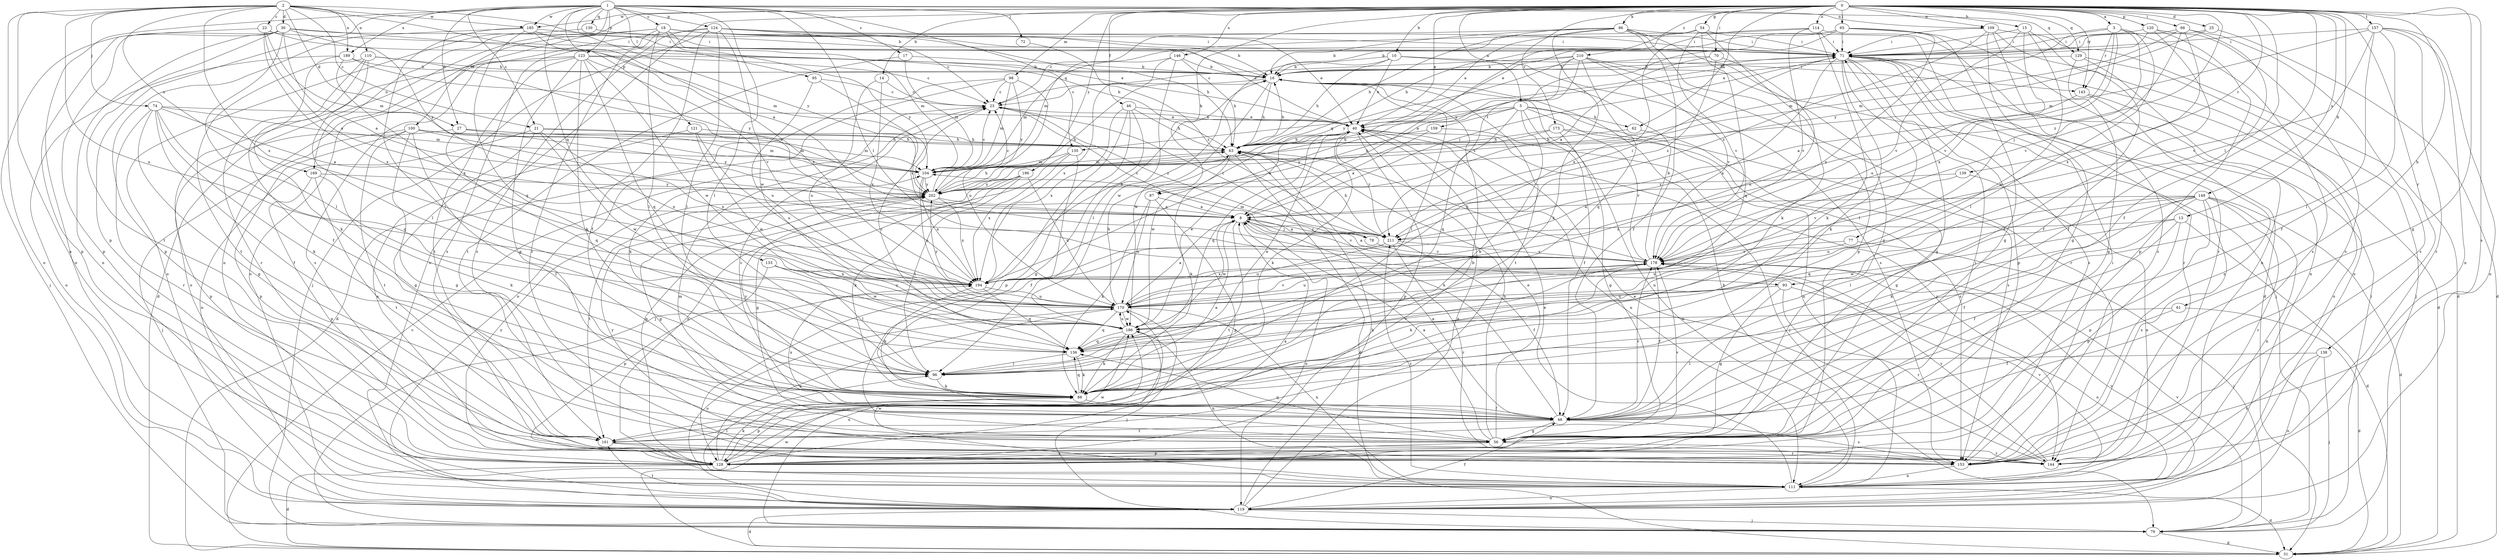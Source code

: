 strict digraph  {
0;
1;
2;
3;
5;
8;
10;
13;
14;
15;
16;
17;
18;
21;
22;
23;
25;
27;
30;
31;
40;
46;
48;
54;
56;
61;
62;
63;
65;
66;
70;
71;
72;
74;
77;
78;
79;
86;
87;
88;
93;
95;
96;
98;
100;
104;
109;
110;
111;
114;
119;
120;
121;
123;
124;
128;
129;
130;
133;
135;
136;
138;
139;
143;
144;
146;
149;
153;
157;
159;
161;
169;
170;
173;
178;
185;
186;
189;
194;
196;
202;
210;
211;
0 -> 3  [label=a];
0 -> 5  [label=a];
0 -> 10  [label=b];
0 -> 13  [label=b];
0 -> 14  [label=b];
0 -> 15  [label=b];
0 -> 25  [label=d];
0 -> 40  [label=e];
0 -> 46  [label=f];
0 -> 48  [label=f];
0 -> 54  [label=g];
0 -> 56  [label=g];
0 -> 61  [label=h];
0 -> 62  [label=h];
0 -> 65  [label=i];
0 -> 66  [label=i];
0 -> 70  [label=i];
0 -> 86  [label=k];
0 -> 87  [label=k];
0 -> 93  [label=l];
0 -> 98  [label=m];
0 -> 109  [label=n];
0 -> 114  [label=o];
0 -> 119  [label=o];
0 -> 120  [label=p];
0 -> 129  [label=q];
0 -> 138  [label=r];
0 -> 139  [label=r];
0 -> 143  [label=r];
0 -> 146  [label=s];
0 -> 149  [label=s];
0 -> 153  [label=s];
0 -> 157  [label=t];
0 -> 169  [label=u];
0 -> 173  [label=v];
0 -> 185  [label=w];
0 -> 196  [label=y];
0 -> 210  [label=z];
0 -> 211  [label=z];
1 -> 17  [label=c];
1 -> 18  [label=c];
1 -> 21  [label=c];
1 -> 27  [label=d];
1 -> 72  [label=j];
1 -> 93  [label=l];
1 -> 95  [label=l];
1 -> 96  [label=l];
1 -> 100  [label=m];
1 -> 109  [label=n];
1 -> 119  [label=o];
1 -> 121  [label=p];
1 -> 123  [label=p];
1 -> 124  [label=p];
1 -> 128  [label=p];
1 -> 129  [label=q];
1 -> 130  [label=q];
1 -> 133  [label=q];
1 -> 135  [label=q];
1 -> 185  [label=w];
1 -> 189  [label=x];
1 -> 202  [label=y];
2 -> 8  [label=a];
2 -> 16  [label=b];
2 -> 21  [label=c];
2 -> 22  [label=c];
2 -> 27  [label=d];
2 -> 30  [label=d];
2 -> 74  [label=j];
2 -> 110  [label=n];
2 -> 111  [label=n];
2 -> 119  [label=o];
2 -> 169  [label=u];
2 -> 170  [label=u];
2 -> 185  [label=w];
2 -> 189  [label=x];
2 -> 194  [label=x];
3 -> 71  [label=i];
3 -> 77  [label=j];
3 -> 96  [label=l];
3 -> 104  [label=m];
3 -> 143  [label=r];
3 -> 153  [label=s];
3 -> 178  [label=v];
3 -> 194  [label=x];
5 -> 48  [label=f];
5 -> 62  [label=h];
5 -> 87  [label=k];
5 -> 88  [label=k];
5 -> 111  [label=n];
5 -> 135  [label=q];
5 -> 136  [label=q];
5 -> 153  [label=s];
5 -> 159  [label=t];
8 -> 71  [label=i];
8 -> 78  [label=j];
8 -> 119  [label=o];
8 -> 161  [label=t];
8 -> 178  [label=v];
8 -> 186  [label=w];
8 -> 211  [label=z];
10 -> 16  [label=b];
10 -> 40  [label=e];
10 -> 63  [label=h];
10 -> 143  [label=r];
10 -> 153  [label=s];
10 -> 186  [label=w];
13 -> 31  [label=d];
13 -> 48  [label=f];
13 -> 128  [label=p];
13 -> 186  [label=w];
13 -> 211  [label=z];
14 -> 23  [label=c];
14 -> 170  [label=u];
14 -> 194  [label=x];
15 -> 48  [label=f];
15 -> 71  [label=i];
15 -> 170  [label=u];
15 -> 178  [label=v];
15 -> 186  [label=w];
16 -> 23  [label=c];
16 -> 63  [label=h];
16 -> 96  [label=l];
16 -> 111  [label=n];
16 -> 161  [label=t];
16 -> 186  [label=w];
17 -> 16  [label=b];
17 -> 104  [label=m];
17 -> 161  [label=t];
18 -> 16  [label=b];
18 -> 31  [label=d];
18 -> 40  [label=e];
18 -> 63  [label=h];
18 -> 71  [label=i];
18 -> 96  [label=l];
18 -> 104  [label=m];
18 -> 111  [label=n];
18 -> 144  [label=r];
18 -> 153  [label=s];
18 -> 202  [label=y];
21 -> 56  [label=g];
21 -> 63  [label=h];
21 -> 104  [label=m];
21 -> 111  [label=n];
21 -> 186  [label=w];
21 -> 194  [label=x];
22 -> 8  [label=a];
22 -> 40  [label=e];
22 -> 71  [label=i];
22 -> 104  [label=m];
22 -> 128  [label=p];
22 -> 194  [label=x];
23 -> 40  [label=e];
23 -> 88  [label=k];
23 -> 211  [label=z];
25 -> 31  [label=d];
25 -> 71  [label=i];
25 -> 202  [label=y];
27 -> 63  [label=h];
27 -> 104  [label=m];
27 -> 128  [label=p];
27 -> 136  [label=q];
27 -> 202  [label=y];
30 -> 8  [label=a];
30 -> 71  [label=i];
30 -> 79  [label=j];
30 -> 96  [label=l];
30 -> 104  [label=m];
30 -> 111  [label=n];
30 -> 128  [label=p];
30 -> 161  [label=t];
30 -> 202  [label=y];
31 -> 23  [label=c];
31 -> 186  [label=w];
40 -> 63  [label=h];
40 -> 71  [label=i];
40 -> 79  [label=j];
40 -> 88  [label=k];
40 -> 111  [label=n];
40 -> 128  [label=p];
40 -> 136  [label=q];
40 -> 186  [label=w];
40 -> 211  [label=z];
46 -> 40  [label=e];
46 -> 56  [label=g];
46 -> 63  [label=h];
46 -> 79  [label=j];
46 -> 128  [label=p];
46 -> 194  [label=x];
48 -> 8  [label=a];
48 -> 23  [label=c];
48 -> 56  [label=g];
48 -> 63  [label=h];
48 -> 104  [label=m];
48 -> 153  [label=s];
48 -> 161  [label=t];
48 -> 178  [label=v];
48 -> 194  [label=x];
54 -> 8  [label=a];
54 -> 71  [label=i];
54 -> 88  [label=k];
54 -> 104  [label=m];
54 -> 136  [label=q];
54 -> 178  [label=v];
56 -> 8  [label=a];
56 -> 40  [label=e];
56 -> 63  [label=h];
56 -> 128  [label=p];
56 -> 136  [label=q];
56 -> 144  [label=r];
61 -> 31  [label=d];
61 -> 48  [label=f];
61 -> 186  [label=w];
62 -> 56  [label=g];
62 -> 63  [label=h];
63 -> 16  [label=b];
63 -> 31  [label=d];
63 -> 88  [label=k];
63 -> 104  [label=m];
65 -> 40  [label=e];
65 -> 56  [label=g];
65 -> 63  [label=h];
65 -> 71  [label=i];
65 -> 111  [label=n];
65 -> 194  [label=x];
65 -> 202  [label=y];
66 -> 48  [label=f];
66 -> 71  [label=i];
66 -> 104  [label=m];
66 -> 153  [label=s];
66 -> 178  [label=v];
66 -> 194  [label=x];
70 -> 8  [label=a];
70 -> 16  [label=b];
70 -> 170  [label=u];
70 -> 211  [label=z];
71 -> 16  [label=b];
71 -> 31  [label=d];
71 -> 56  [label=g];
71 -> 88  [label=k];
71 -> 96  [label=l];
71 -> 128  [label=p];
71 -> 144  [label=r];
71 -> 153  [label=s];
71 -> 194  [label=x];
72 -> 211  [label=z];
74 -> 8  [label=a];
74 -> 40  [label=e];
74 -> 48  [label=f];
74 -> 56  [label=g];
74 -> 88  [label=k];
74 -> 104  [label=m];
74 -> 136  [label=q];
74 -> 144  [label=r];
77 -> 79  [label=j];
77 -> 170  [label=u];
77 -> 178  [label=v];
78 -> 23  [label=c];
78 -> 71  [label=i];
78 -> 178  [label=v];
79 -> 31  [label=d];
79 -> 71  [label=i];
79 -> 170  [label=u];
79 -> 178  [label=v];
86 -> 16  [label=b];
86 -> 23  [label=c];
86 -> 31  [label=d];
86 -> 40  [label=e];
86 -> 48  [label=f];
86 -> 56  [label=g];
86 -> 63  [label=h];
86 -> 71  [label=i];
86 -> 88  [label=k];
86 -> 128  [label=p];
87 -> 8  [label=a];
87 -> 88  [label=k];
87 -> 128  [label=p];
87 -> 170  [label=u];
88 -> 8  [label=a];
88 -> 48  [label=f];
88 -> 128  [label=p];
88 -> 136  [label=q];
88 -> 202  [label=y];
93 -> 56  [label=g];
93 -> 119  [label=o];
93 -> 144  [label=r];
93 -> 170  [label=u];
95 -> 23  [label=c];
95 -> 170  [label=u];
95 -> 178  [label=v];
96 -> 40  [label=e];
96 -> 88  [label=k];
96 -> 178  [label=v];
98 -> 23  [label=c];
98 -> 31  [label=d];
98 -> 104  [label=m];
98 -> 119  [label=o];
98 -> 170  [label=u];
98 -> 202  [label=y];
100 -> 48  [label=f];
100 -> 56  [label=g];
100 -> 63  [label=h];
100 -> 79  [label=j];
100 -> 104  [label=m];
100 -> 128  [label=p];
100 -> 161  [label=t];
100 -> 194  [label=x];
104 -> 23  [label=c];
104 -> 170  [label=u];
104 -> 194  [label=x];
104 -> 202  [label=y];
109 -> 31  [label=d];
109 -> 56  [label=g];
109 -> 71  [label=i];
109 -> 119  [label=o];
109 -> 153  [label=s];
109 -> 211  [label=z];
110 -> 8  [label=a];
110 -> 16  [label=b];
110 -> 48  [label=f];
110 -> 96  [label=l];
110 -> 144  [label=r];
110 -> 161  [label=t];
111 -> 16  [label=b];
111 -> 31  [label=d];
111 -> 40  [label=e];
111 -> 96  [label=l];
111 -> 119  [label=o];
111 -> 178  [label=v];
111 -> 186  [label=w];
111 -> 211  [label=z];
114 -> 16  [label=b];
114 -> 71  [label=i];
114 -> 88  [label=k];
114 -> 144  [label=r];
114 -> 178  [label=v];
114 -> 194  [label=x];
119 -> 31  [label=d];
119 -> 40  [label=e];
119 -> 48  [label=f];
119 -> 63  [label=h];
119 -> 79  [label=j];
119 -> 161  [label=t];
119 -> 178  [label=v];
120 -> 40  [label=e];
120 -> 48  [label=f];
120 -> 71  [label=i];
120 -> 128  [label=p];
120 -> 153  [label=s];
121 -> 63  [label=h];
121 -> 153  [label=s];
121 -> 170  [label=u];
121 -> 186  [label=w];
123 -> 16  [label=b];
123 -> 23  [label=c];
123 -> 56  [label=g];
123 -> 88  [label=k];
123 -> 119  [label=o];
123 -> 136  [label=q];
123 -> 153  [label=s];
123 -> 161  [label=t];
123 -> 178  [label=v];
123 -> 186  [label=w];
124 -> 23  [label=c];
124 -> 40  [label=e];
124 -> 48  [label=f];
124 -> 71  [label=i];
124 -> 79  [label=j];
124 -> 96  [label=l];
124 -> 119  [label=o];
124 -> 153  [label=s];
124 -> 186  [label=w];
128 -> 8  [label=a];
128 -> 31  [label=d];
128 -> 71  [label=i];
128 -> 88  [label=k];
128 -> 170  [label=u];
128 -> 186  [label=w];
128 -> 202  [label=y];
129 -> 16  [label=b];
129 -> 56  [label=g];
129 -> 79  [label=j];
129 -> 111  [label=n];
130 -> 71  [label=i];
130 -> 119  [label=o];
133 -> 96  [label=l];
133 -> 128  [label=p];
133 -> 170  [label=u];
133 -> 186  [label=w];
133 -> 194  [label=x];
135 -> 48  [label=f];
135 -> 104  [label=m];
135 -> 111  [label=n];
135 -> 194  [label=x];
136 -> 23  [label=c];
136 -> 88  [label=k];
136 -> 96  [label=l];
138 -> 79  [label=j];
138 -> 96  [label=l];
138 -> 119  [label=o];
138 -> 144  [label=r];
139 -> 111  [label=n];
139 -> 178  [label=v];
139 -> 202  [label=y];
143 -> 8  [label=a];
143 -> 119  [label=o];
143 -> 153  [label=s];
144 -> 40  [label=e];
144 -> 178  [label=v];
146 -> 16  [label=b];
146 -> 63  [label=h];
146 -> 96  [label=l];
146 -> 104  [label=m];
146 -> 194  [label=x];
149 -> 8  [label=a];
149 -> 31  [label=d];
149 -> 48  [label=f];
149 -> 88  [label=k];
149 -> 96  [label=l];
149 -> 111  [label=n];
149 -> 128  [label=p];
149 -> 136  [label=q];
149 -> 144  [label=r];
149 -> 153  [label=s];
149 -> 170  [label=u];
153 -> 71  [label=i];
153 -> 111  [label=n];
153 -> 202  [label=y];
157 -> 48  [label=f];
157 -> 71  [label=i];
157 -> 96  [label=l];
157 -> 104  [label=m];
157 -> 111  [label=n];
157 -> 119  [label=o];
157 -> 144  [label=r];
157 -> 178  [label=v];
159 -> 8  [label=a];
159 -> 63  [label=h];
159 -> 144  [label=r];
161 -> 16  [label=b];
161 -> 144  [label=r];
161 -> 153  [label=s];
161 -> 178  [label=v];
169 -> 88  [label=k];
169 -> 128  [label=p];
169 -> 161  [label=t];
169 -> 202  [label=y];
170 -> 8  [label=a];
170 -> 63  [label=h];
170 -> 79  [label=j];
170 -> 111  [label=n];
170 -> 119  [label=o];
170 -> 136  [label=q];
170 -> 178  [label=v];
170 -> 186  [label=w];
170 -> 202  [label=y];
173 -> 56  [label=g];
173 -> 63  [label=h];
173 -> 153  [label=s];
173 -> 178  [label=v];
173 -> 202  [label=y];
178 -> 8  [label=a];
178 -> 16  [label=b];
178 -> 48  [label=f];
178 -> 63  [label=h];
178 -> 88  [label=k];
178 -> 170  [label=u];
178 -> 194  [label=x];
185 -> 63  [label=h];
185 -> 71  [label=i];
185 -> 96  [label=l];
185 -> 128  [label=p];
185 -> 136  [label=q];
185 -> 194  [label=x];
186 -> 40  [label=e];
186 -> 88  [label=k];
186 -> 111  [label=n];
186 -> 136  [label=q];
186 -> 170  [label=u];
189 -> 16  [label=b];
189 -> 88  [label=k];
189 -> 119  [label=o];
189 -> 194  [label=x];
189 -> 202  [label=y];
194 -> 16  [label=b];
194 -> 88  [label=k];
194 -> 136  [label=q];
194 -> 170  [label=u];
196 -> 56  [label=g];
196 -> 88  [label=k];
196 -> 96  [label=l];
196 -> 128  [label=p];
196 -> 170  [label=u];
196 -> 202  [label=y];
202 -> 8  [label=a];
202 -> 16  [label=b];
202 -> 23  [label=c];
202 -> 56  [label=g];
202 -> 63  [label=h];
202 -> 161  [label=t];
202 -> 194  [label=x];
210 -> 16  [label=b];
210 -> 23  [label=c];
210 -> 79  [label=j];
210 -> 136  [label=q];
210 -> 144  [label=r];
210 -> 178  [label=v];
210 -> 194  [label=x];
210 -> 202  [label=y];
210 -> 211  [label=z];
211 -> 8  [label=a];
211 -> 23  [label=c];
211 -> 48  [label=f];
211 -> 63  [label=h];
211 -> 104  [label=m];
211 -> 144  [label=r];
211 -> 170  [label=u];
211 -> 178  [label=v];
}
